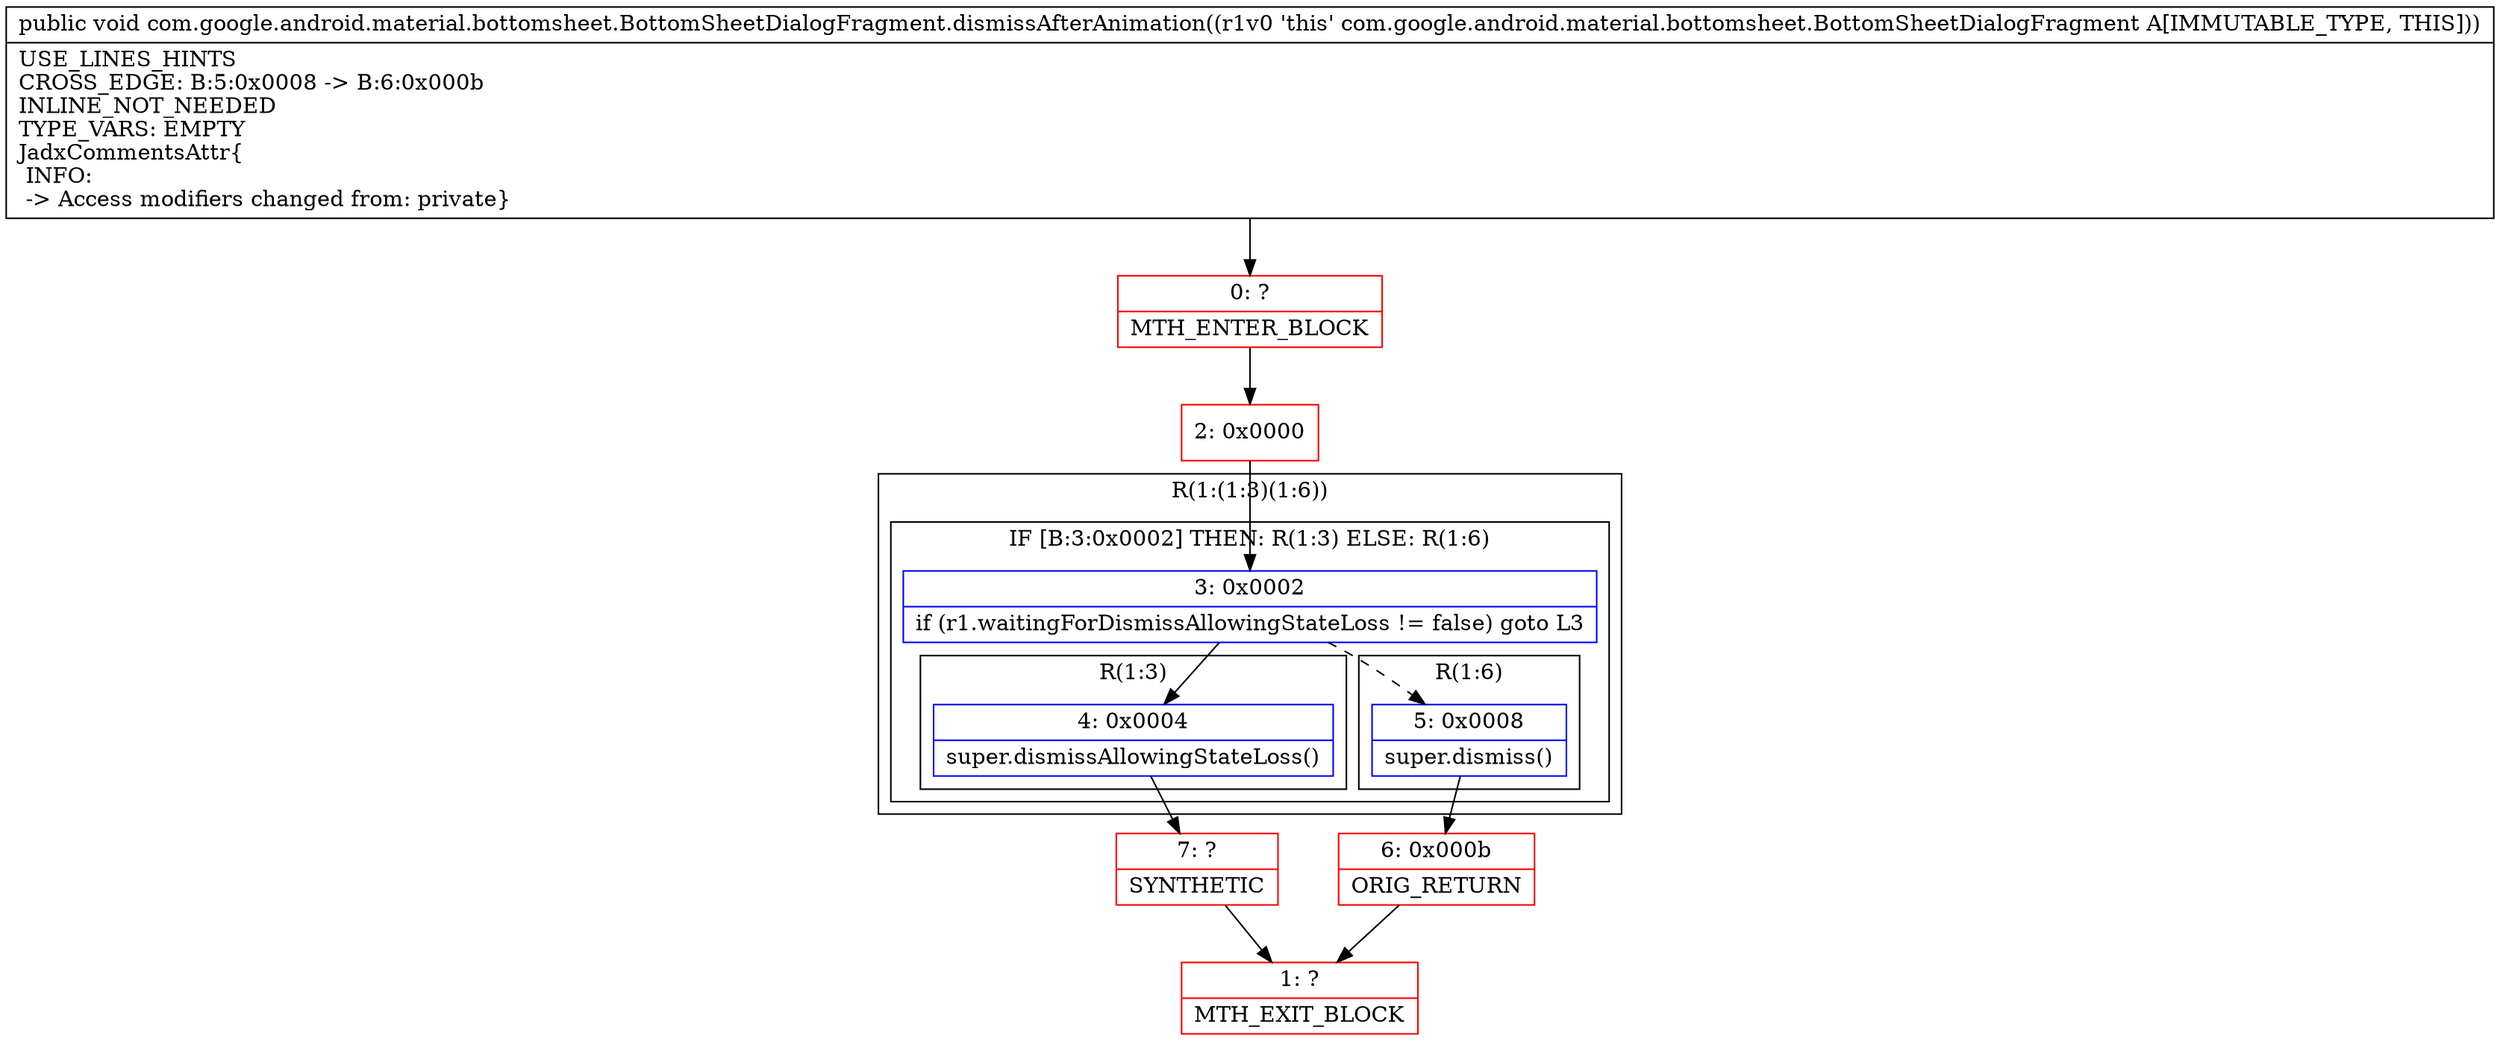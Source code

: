 digraph "CFG forcom.google.android.material.bottomsheet.BottomSheetDialogFragment.dismissAfterAnimation()V" {
subgraph cluster_Region_1910429550 {
label = "R(1:(1:3)(1:6))";
node [shape=record,color=blue];
subgraph cluster_IfRegion_2108594401 {
label = "IF [B:3:0x0002] THEN: R(1:3) ELSE: R(1:6)";
node [shape=record,color=blue];
Node_3 [shape=record,label="{3\:\ 0x0002|if (r1.waitingForDismissAllowingStateLoss != false) goto L3\l}"];
subgraph cluster_Region_13703354 {
label = "R(1:3)";
node [shape=record,color=blue];
Node_4 [shape=record,label="{4\:\ 0x0004|super.dismissAllowingStateLoss()\l}"];
}
subgraph cluster_Region_1004304407 {
label = "R(1:6)";
node [shape=record,color=blue];
Node_5 [shape=record,label="{5\:\ 0x0008|super.dismiss()\l}"];
}
}
}
Node_0 [shape=record,color=red,label="{0\:\ ?|MTH_ENTER_BLOCK\l}"];
Node_2 [shape=record,color=red,label="{2\:\ 0x0000}"];
Node_7 [shape=record,color=red,label="{7\:\ ?|SYNTHETIC\l}"];
Node_1 [shape=record,color=red,label="{1\:\ ?|MTH_EXIT_BLOCK\l}"];
Node_6 [shape=record,color=red,label="{6\:\ 0x000b|ORIG_RETURN\l}"];
MethodNode[shape=record,label="{public void com.google.android.material.bottomsheet.BottomSheetDialogFragment.dismissAfterAnimation((r1v0 'this' com.google.android.material.bottomsheet.BottomSheetDialogFragment A[IMMUTABLE_TYPE, THIS]))  | USE_LINES_HINTS\lCROSS_EDGE: B:5:0x0008 \-\> B:6:0x000b\lINLINE_NOT_NEEDED\lTYPE_VARS: EMPTY\lJadxCommentsAttr\{\l INFO: \l \-\> Access modifiers changed from: private\}\l}"];
MethodNode -> Node_0;Node_3 -> Node_4;
Node_3 -> Node_5[style=dashed];
Node_4 -> Node_7;
Node_5 -> Node_6;
Node_0 -> Node_2;
Node_2 -> Node_3;
Node_7 -> Node_1;
Node_6 -> Node_1;
}


